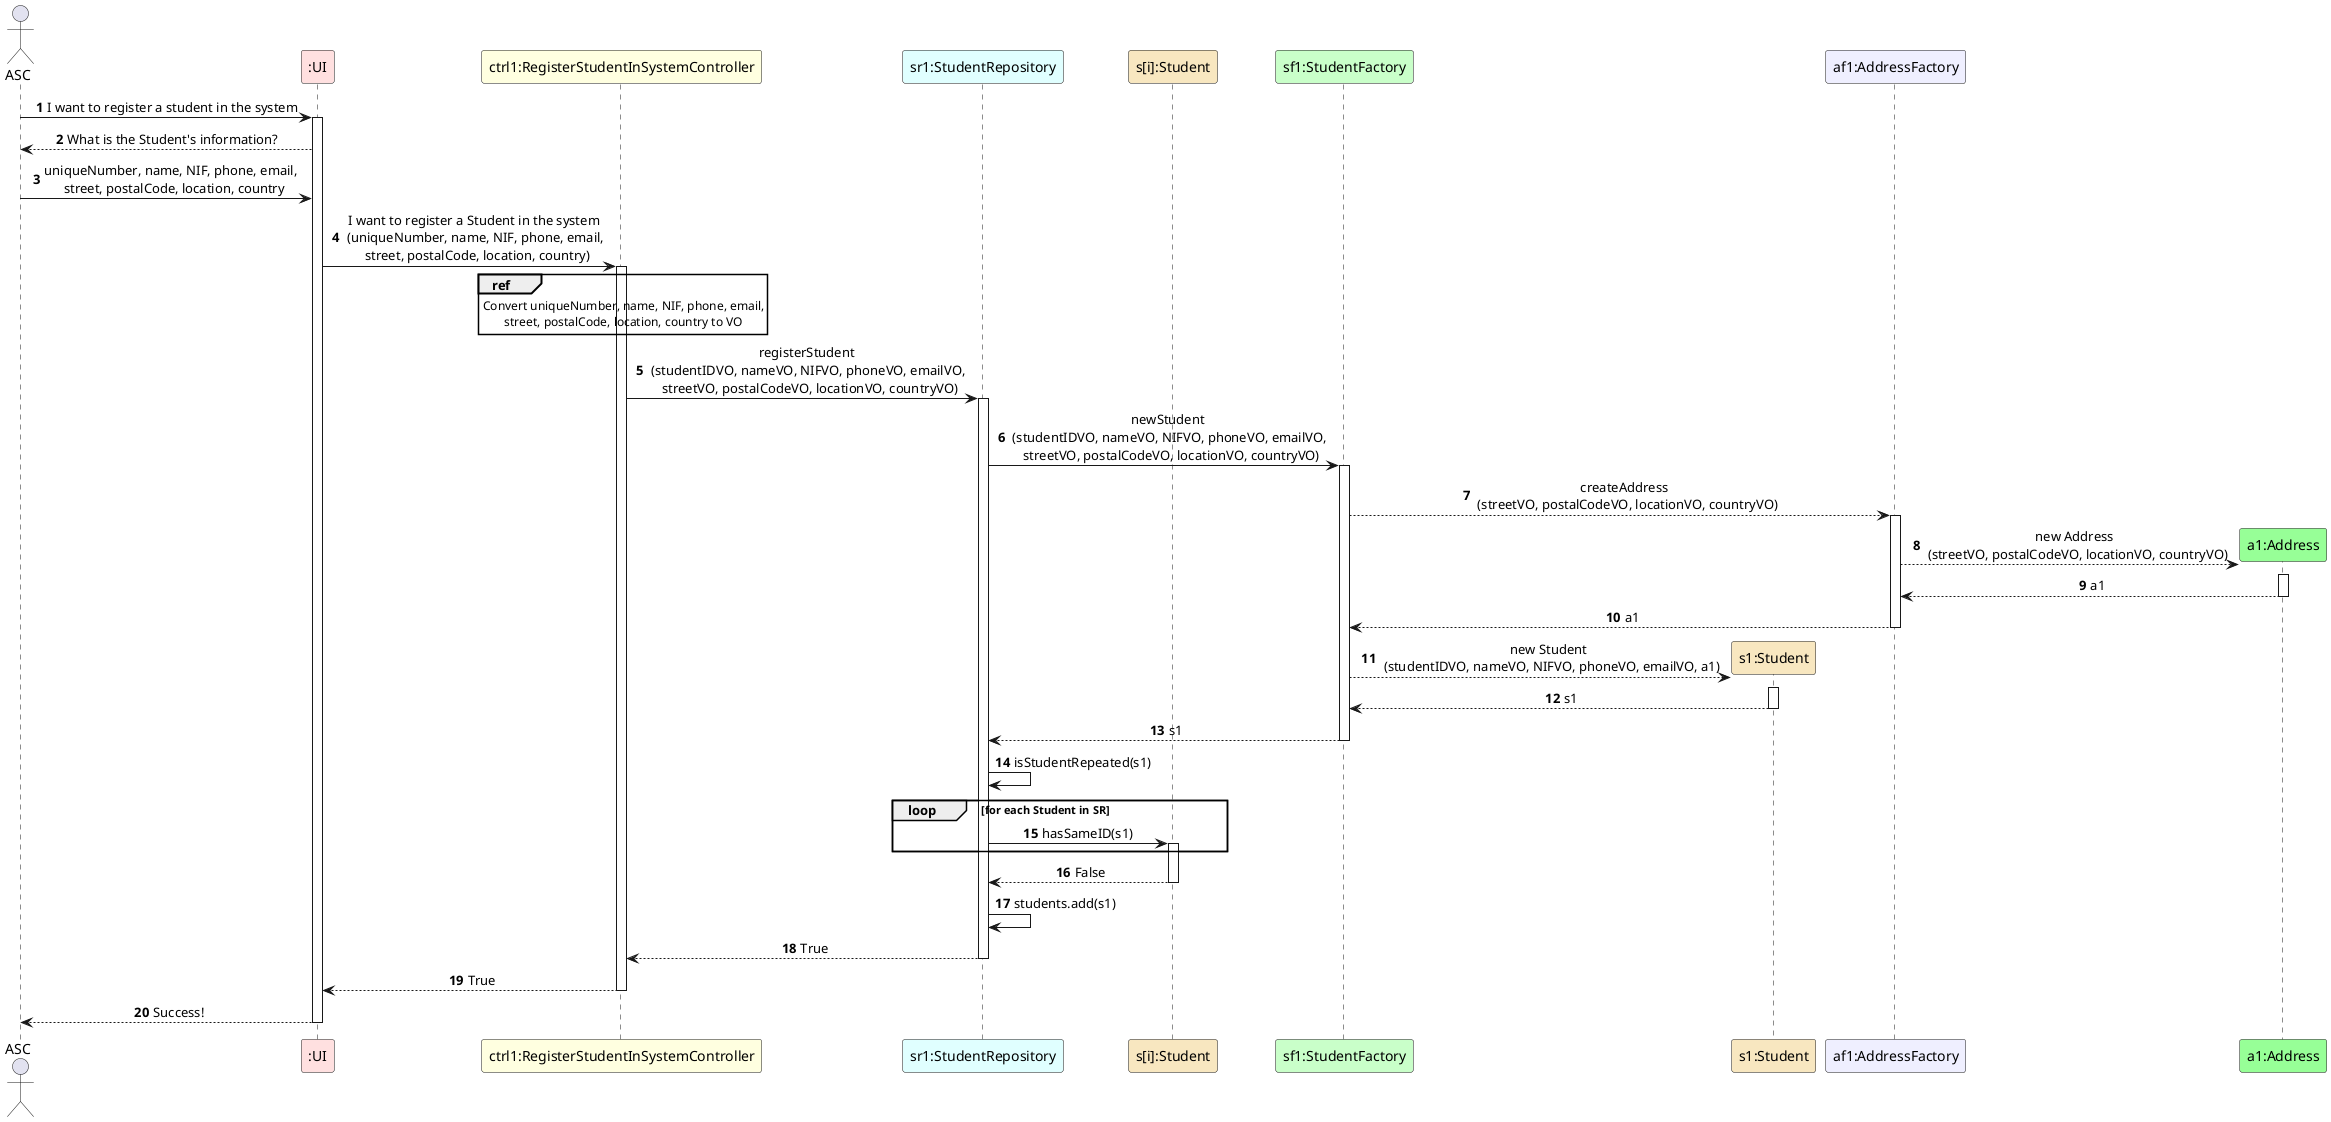 @startuml
autonumber
skinparam sequenceMessageAlign center


actor ASC
participant ":UI" as UI #implementation
participant "ctrl1:RegisterStudentInSystemController" as ctrl #lightyellow
participant "sr1:StudentRepository" as SR #lightcyan
participant "s[i]:Student" as Student #strategy
participant "sf1:StudentFactory" as SF #technology
participant "s1:Student" as s1 #strategy
participant "af1:AddressFactory" as AF #motivation
participant "a1:Address" as A #physical

ASC -> UI: I want to register a student in the system
activate UI
UI --> ASC: What is the Student's information?
ASC -> UI: uniqueNumber, name, NIF, phone, email, \n street, postalCode, location, country

UI -> ctrl: I want to register a Student in the system \n (uniqueNumber, name, NIF, phone, email, \n street, postalCode, location, country)
activate ctrl
ref over ctrl
    Convert uniqueNumber, name, NIF, phone, email,
    street, postalCode, location, country to VO
end ref

ctrl -> SR: registerStudent \n (studentIDVO, nameVO, NIFVO, phoneVO, emailVO, \n streetVO, postalCodeVO, locationVO, countryVO)
activate SR

SR -> SF: newStudent \n (studentIDVO, nameVO, NIFVO, phoneVO, emailVO, \n streetVO, postalCodeVO, locationVO, countryVO)
activate SF

SF --> AF: createAddress \n (streetVO, postalCodeVO, locationVO, countryVO)
activate AF

AF --> A**: new Address \n (streetVO, postalCodeVO, locationVO, countryVO)
activate A
A --> AF: a1
deactivate A

AF --> SF: a1
deactivate AF
SF --> s1**: new Student \n (studentIDVO, nameVO, NIFVO, phoneVO, emailVO, a1)
activate s1
s1 --> SF: s1
deactivate s1
SF --> SR: s1
deactivate SF

SR -> SR : isStudentRepeated(s1)

loop for each Student in SR
    SR -> Student: hasSameID(s1)
    activate Student
end

Student --> SR : False
deactivate Student

SR -> SR: students.add(s1)
SR --> ctrl: True
deactivate SR
ctrl --> UI: True
deactivate ctrl
UI --> ASC: Success!
deactivate UI

@enduml